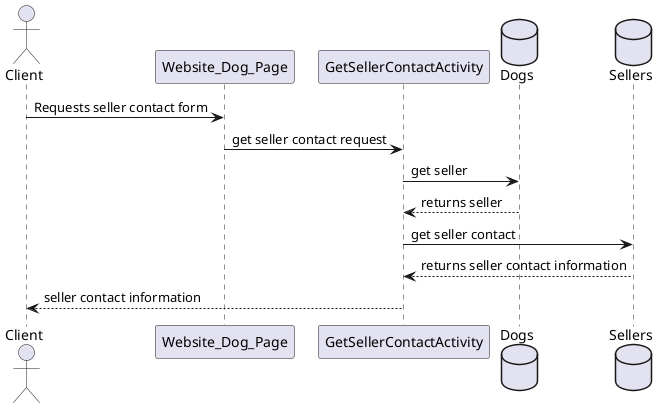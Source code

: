 @startuml
'https://plantuml.com/sequence-diagram

actor Client

Client -> Website_Dog_Page : Requests seller contact form
Website_Dog_Page -> GetSellerContactActivity : get seller contact request
database Dogs
GetSellerContactActivity -> Dogs : get seller
Dogs --> GetSellerContactActivity : returns seller
database Sellers
GetSellerContactActivity -> Sellers : get seller contact
Sellers --> GetSellerContactActivity : returns seller contact information
GetSellerContactActivity --> Client : seller contact information
@enduml